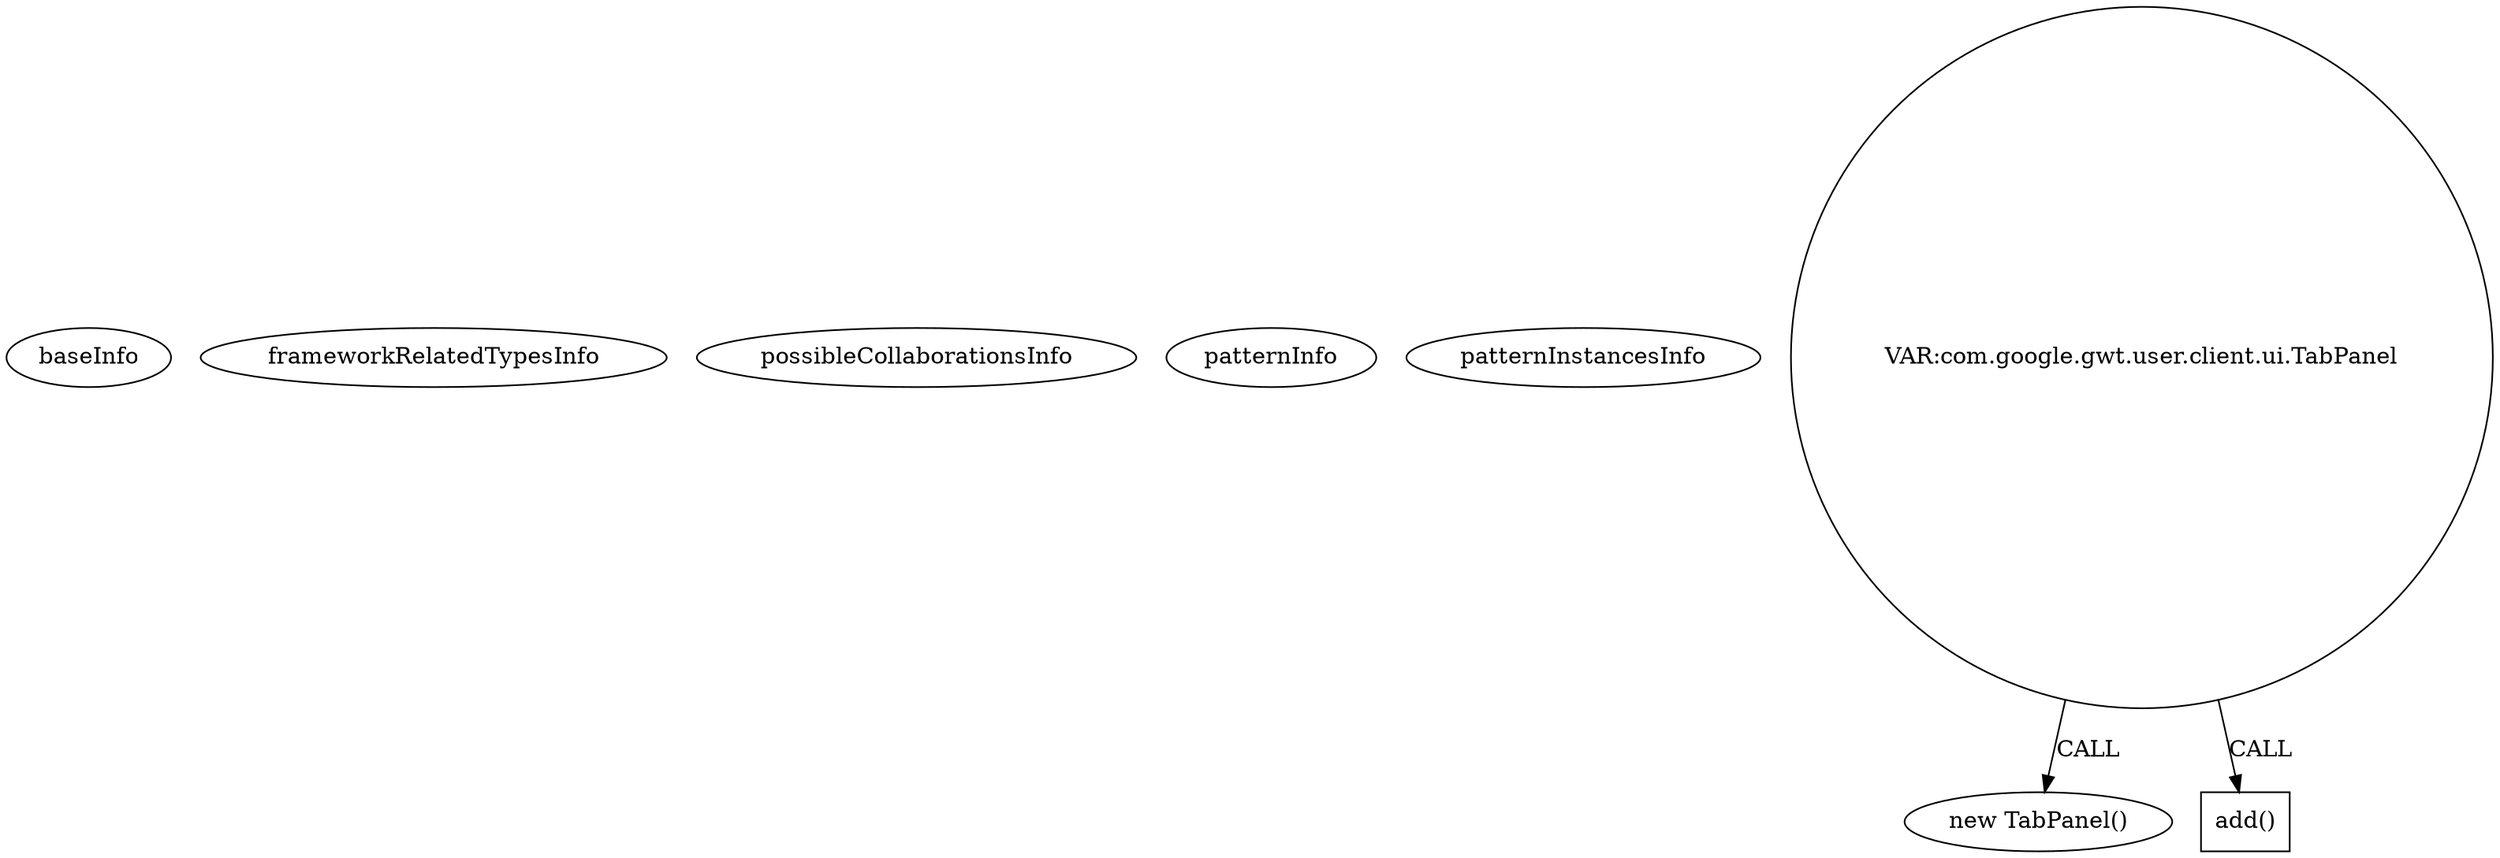 digraph {
baseInfo[graphId=1801,category="pattern",isAnonymous=false,possibleRelation=false]
frameworkRelatedTypesInfo[]
possibleCollaborationsInfo[]
patternInfo[frequency=2.0,patternRootClient=null]
patternInstancesInfo[0="akjava-GWT-Hangouts~/akjava-GWT-Hangouts/GWT-Hangouts-master/apps/hangout-test/src/com/akjava/gwt/hangout/test2/client/Test2.java~Test2~529",1="MainMain-ChatCafeine~/MainMain-ChatCafeine/ChatCafeine-master/ChatCafeine/src/sources/client/vue/ApplicationPanel.java~ApplicationPanel~197"]
3[label="new TabPanel()",vertexType="CONSTRUCTOR_CALL",isFrameworkType=false]
4[label="VAR:com.google.gwt.user.client.ui.TabPanel",vertexType="VARIABLE_EXPRESION",isFrameworkType=false,shape=circle]
63[label="add()",vertexType="INSIDE_CALL",isFrameworkType=false,shape=box]
4->63[label="CALL"]
4->3[label="CALL"]
}
